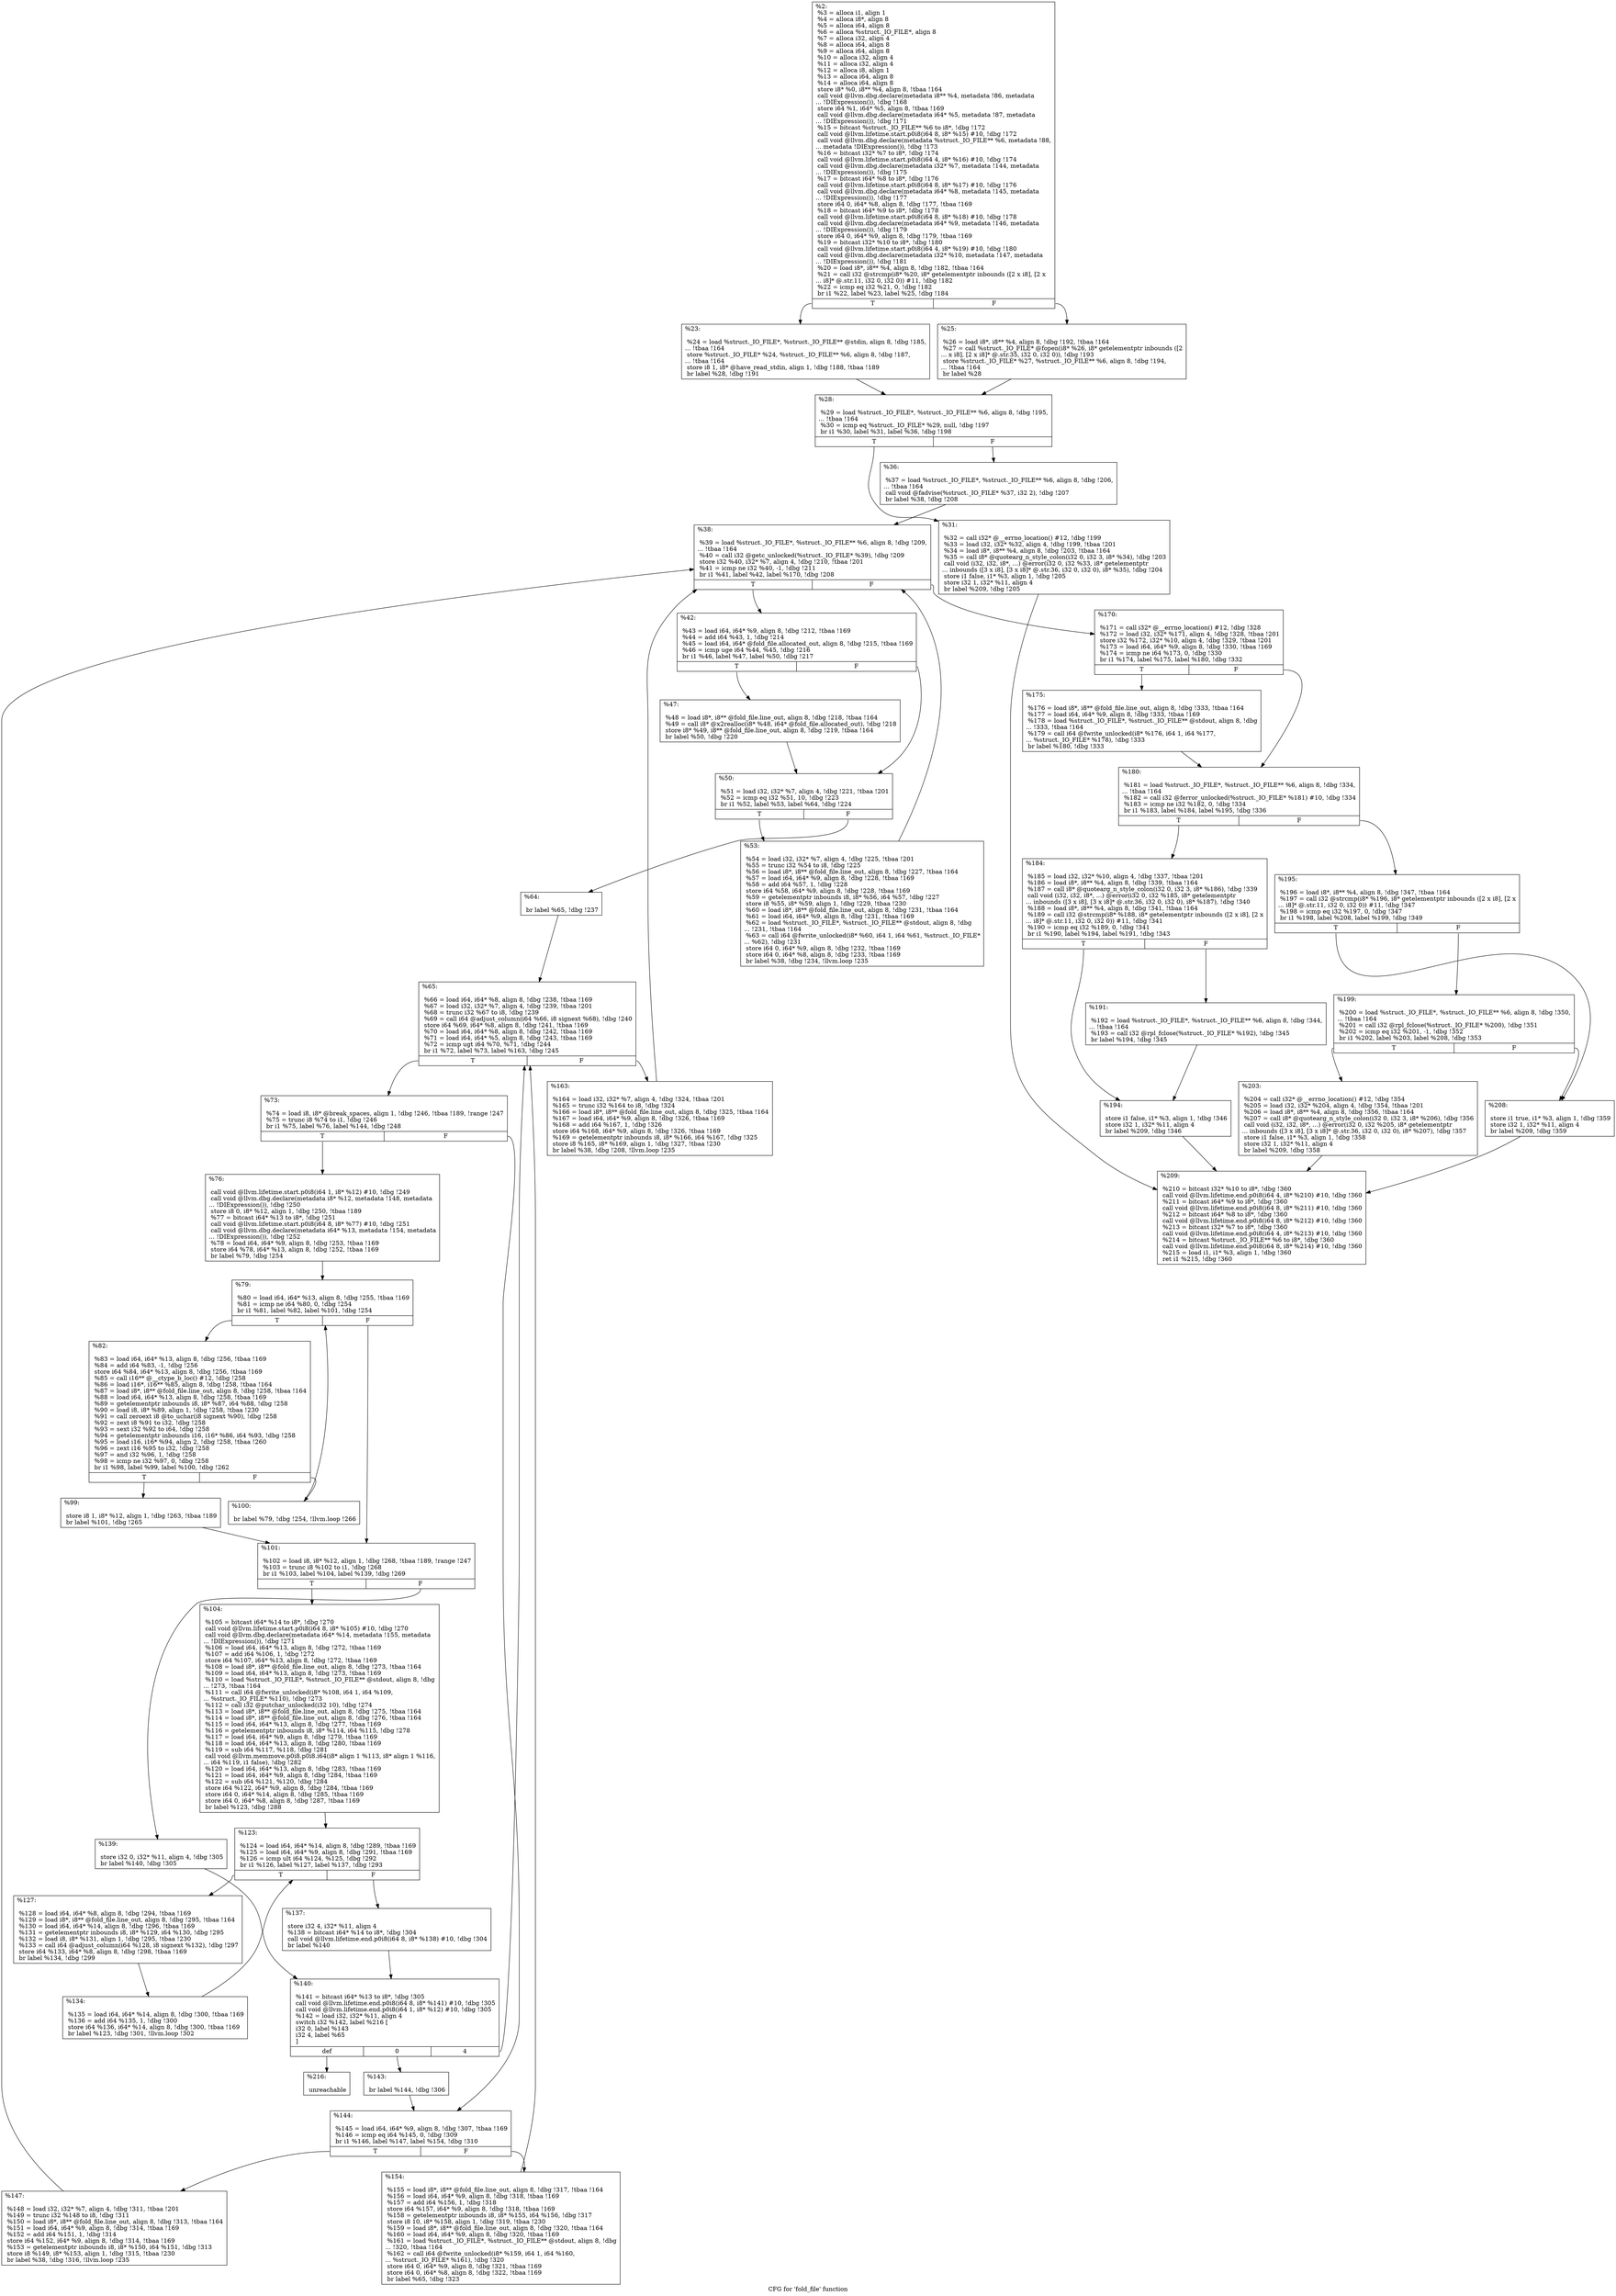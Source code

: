 digraph "CFG for 'fold_file' function" {
	label="CFG for 'fold_file' function";

	Node0x18cdfd0 [shape=record,label="{%2:\l  %3 = alloca i1, align 1\l  %4 = alloca i8*, align 8\l  %5 = alloca i64, align 8\l  %6 = alloca %struct._IO_FILE*, align 8\l  %7 = alloca i32, align 4\l  %8 = alloca i64, align 8\l  %9 = alloca i64, align 8\l  %10 = alloca i32, align 4\l  %11 = alloca i32, align 4\l  %12 = alloca i8, align 1\l  %13 = alloca i64, align 8\l  %14 = alloca i64, align 8\l  store i8* %0, i8** %4, align 8, !tbaa !164\l  call void @llvm.dbg.declare(metadata i8** %4, metadata !86, metadata\l... !DIExpression()), !dbg !168\l  store i64 %1, i64* %5, align 8, !tbaa !169\l  call void @llvm.dbg.declare(metadata i64* %5, metadata !87, metadata\l... !DIExpression()), !dbg !171\l  %15 = bitcast %struct._IO_FILE** %6 to i8*, !dbg !172\l  call void @llvm.lifetime.start.p0i8(i64 8, i8* %15) #10, !dbg !172\l  call void @llvm.dbg.declare(metadata %struct._IO_FILE** %6, metadata !88,\l... metadata !DIExpression()), !dbg !173\l  %16 = bitcast i32* %7 to i8*, !dbg !174\l  call void @llvm.lifetime.start.p0i8(i64 4, i8* %16) #10, !dbg !174\l  call void @llvm.dbg.declare(metadata i32* %7, metadata !144, metadata\l... !DIExpression()), !dbg !175\l  %17 = bitcast i64* %8 to i8*, !dbg !176\l  call void @llvm.lifetime.start.p0i8(i64 8, i8* %17) #10, !dbg !176\l  call void @llvm.dbg.declare(metadata i64* %8, metadata !145, metadata\l... !DIExpression()), !dbg !177\l  store i64 0, i64* %8, align 8, !dbg !177, !tbaa !169\l  %18 = bitcast i64* %9 to i8*, !dbg !178\l  call void @llvm.lifetime.start.p0i8(i64 8, i8* %18) #10, !dbg !178\l  call void @llvm.dbg.declare(metadata i64* %9, metadata !146, metadata\l... !DIExpression()), !dbg !179\l  store i64 0, i64* %9, align 8, !dbg !179, !tbaa !169\l  %19 = bitcast i32* %10 to i8*, !dbg !180\l  call void @llvm.lifetime.start.p0i8(i64 4, i8* %19) #10, !dbg !180\l  call void @llvm.dbg.declare(metadata i32* %10, metadata !147, metadata\l... !DIExpression()), !dbg !181\l  %20 = load i8*, i8** %4, align 8, !dbg !182, !tbaa !164\l  %21 = call i32 @strcmp(i8* %20, i8* getelementptr inbounds ([2 x i8], [2 x\l... i8]* @.str.11, i32 0, i32 0)) #11, !dbg !182\l  %22 = icmp eq i32 %21, 0, !dbg !182\l  br i1 %22, label %23, label %25, !dbg !184\l|{<s0>T|<s1>F}}"];
	Node0x18cdfd0:s0 -> Node0x18bdb60;
	Node0x18cdfd0:s1 -> Node0x18bdbb0;
	Node0x18bdb60 [shape=record,label="{%23:\l\l  %24 = load %struct._IO_FILE*, %struct._IO_FILE** @stdin, align 8, !dbg !185,\l... !tbaa !164\l  store %struct._IO_FILE* %24, %struct._IO_FILE** %6, align 8, !dbg !187,\l... !tbaa !164\l  store i8 1, i8* @have_read_stdin, align 1, !dbg !188, !tbaa !189\l  br label %28, !dbg !191\l}"];
	Node0x18bdb60 -> Node0x18bdc00;
	Node0x18bdbb0 [shape=record,label="{%25:\l\l  %26 = load i8*, i8** %4, align 8, !dbg !192, !tbaa !164\l  %27 = call %struct._IO_FILE* @fopen(i8* %26, i8* getelementptr inbounds ([2\l... x i8], [2 x i8]* @.str.35, i32 0, i32 0)), !dbg !193\l  store %struct._IO_FILE* %27, %struct._IO_FILE** %6, align 8, !dbg !194,\l... !tbaa !164\l  br label %28\l}"];
	Node0x18bdbb0 -> Node0x18bdc00;
	Node0x18bdc00 [shape=record,label="{%28:\l\l  %29 = load %struct._IO_FILE*, %struct._IO_FILE** %6, align 8, !dbg !195,\l... !tbaa !164\l  %30 = icmp eq %struct._IO_FILE* %29, null, !dbg !197\l  br i1 %30, label %31, label %36, !dbg !198\l|{<s0>T|<s1>F}}"];
	Node0x18bdc00:s0 -> Node0x18bdc50;
	Node0x18bdc00:s1 -> Node0x18bdca0;
	Node0x18bdc50 [shape=record,label="{%31:\l\l  %32 = call i32* @__errno_location() #12, !dbg !199\l  %33 = load i32, i32* %32, align 4, !dbg !199, !tbaa !201\l  %34 = load i8*, i8** %4, align 8, !dbg !203, !tbaa !164\l  %35 = call i8* @quotearg_n_style_colon(i32 0, i32 3, i8* %34), !dbg !203\l  call void (i32, i32, i8*, ...) @error(i32 0, i32 %33, i8* getelementptr\l... inbounds ([3 x i8], [3 x i8]* @.str.36, i32 0, i32 0), i8* %35), !dbg !204\l  store i1 false, i1* %3, align 1, !dbg !205\l  store i32 1, i32* %11, align 4\l  br label %209, !dbg !205\l}"];
	Node0x18bdc50 -> Node0x18cfcd0;
	Node0x18bdca0 [shape=record,label="{%36:\l\l  %37 = load %struct._IO_FILE*, %struct._IO_FILE** %6, align 8, !dbg !206,\l... !tbaa !164\l  call void @fadvise(%struct._IO_FILE* %37, i32 2), !dbg !207\l  br label %38, !dbg !208\l}"];
	Node0x18bdca0 -> Node0x18bdcf0;
	Node0x18bdcf0 [shape=record,label="{%38:\l\l  %39 = load %struct._IO_FILE*, %struct._IO_FILE** %6, align 8, !dbg !209,\l... !tbaa !164\l  %40 = call i32 @getc_unlocked(%struct._IO_FILE* %39), !dbg !209\l  store i32 %40, i32* %7, align 4, !dbg !210, !tbaa !201\l  %41 = icmp ne i32 %40, -1, !dbg !211\l  br i1 %41, label %42, label %170, !dbg !208\l|{<s0>T|<s1>F}}"];
	Node0x18bdcf0:s0 -> Node0x18bdd40;
	Node0x18bdcf0:s1 -> Node0x18be510;
	Node0x18bdd40 [shape=record,label="{%42:\l\l  %43 = load i64, i64* %9, align 8, !dbg !212, !tbaa !169\l  %44 = add i64 %43, 1, !dbg !214\l  %45 = load i64, i64* @fold_file.allocated_out, align 8, !dbg !215, !tbaa !169\l  %46 = icmp uge i64 %44, %45, !dbg !216\l  br i1 %46, label %47, label %50, !dbg !217\l|{<s0>T|<s1>F}}"];
	Node0x18bdd40:s0 -> Node0x18bdd90;
	Node0x18bdd40:s1 -> Node0x18bdde0;
	Node0x18bdd90 [shape=record,label="{%47:\l\l  %48 = load i8*, i8** @fold_file.line_out, align 8, !dbg !218, !tbaa !164\l  %49 = call i8* @x2realloc(i8* %48, i64* @fold_file.allocated_out), !dbg !218\l  store i8* %49, i8** @fold_file.line_out, align 8, !dbg !219, !tbaa !164\l  br label %50, !dbg !220\l}"];
	Node0x18bdd90 -> Node0x18bdde0;
	Node0x18bdde0 [shape=record,label="{%50:\l\l  %51 = load i32, i32* %7, align 4, !dbg !221, !tbaa !201\l  %52 = icmp eq i32 %51, 10, !dbg !223\l  br i1 %52, label %53, label %64, !dbg !224\l|{<s0>T|<s1>F}}"];
	Node0x18bdde0:s0 -> Node0x18bde30;
	Node0x18bdde0:s1 -> Node0x18bde80;
	Node0x18bde30 [shape=record,label="{%53:\l\l  %54 = load i32, i32* %7, align 4, !dbg !225, !tbaa !201\l  %55 = trunc i32 %54 to i8, !dbg !225\l  %56 = load i8*, i8** @fold_file.line_out, align 8, !dbg !227, !tbaa !164\l  %57 = load i64, i64* %9, align 8, !dbg !228, !tbaa !169\l  %58 = add i64 %57, 1, !dbg !228\l  store i64 %58, i64* %9, align 8, !dbg !228, !tbaa !169\l  %59 = getelementptr inbounds i8, i8* %56, i64 %57, !dbg !227\l  store i8 %55, i8* %59, align 1, !dbg !229, !tbaa !230\l  %60 = load i8*, i8** @fold_file.line_out, align 8, !dbg !231, !tbaa !164\l  %61 = load i64, i64* %9, align 8, !dbg !231, !tbaa !169\l  %62 = load %struct._IO_FILE*, %struct._IO_FILE** @stdout, align 8, !dbg\l... !231, !tbaa !164\l  %63 = call i64 @fwrite_unlocked(i8* %60, i64 1, i64 %61, %struct._IO_FILE*\l... %62), !dbg !231\l  store i64 0, i64* %9, align 8, !dbg !232, !tbaa !169\l  store i64 0, i64* %8, align 8, !dbg !233, !tbaa !169\l  br label %38, !dbg !234, !llvm.loop !235\l}"];
	Node0x18bde30 -> Node0x18bdcf0;
	Node0x18bde80 [shape=record,label="{%64:\l\l  br label %65, !dbg !237\l}"];
	Node0x18bde80 -> Node0x18bded0;
	Node0x18bded0 [shape=record,label="{%65:\l\l  %66 = load i64, i64* %8, align 8, !dbg !238, !tbaa !169\l  %67 = load i32, i32* %7, align 4, !dbg !239, !tbaa !201\l  %68 = trunc i32 %67 to i8, !dbg !239\l  %69 = call i64 @adjust_column(i64 %66, i8 signext %68), !dbg !240\l  store i64 %69, i64* %8, align 8, !dbg !241, !tbaa !169\l  %70 = load i64, i64* %8, align 8, !dbg !242, !tbaa !169\l  %71 = load i64, i64* %5, align 8, !dbg !243, !tbaa !169\l  %72 = icmp ugt i64 %70, %71, !dbg !244\l  br i1 %72, label %73, label %163, !dbg !245\l|{<s0>T|<s1>F}}"];
	Node0x18bded0:s0 -> Node0x18bdf20;
	Node0x18bded0:s1 -> Node0x18be4c0;
	Node0x18bdf20 [shape=record,label="{%73:\l\l  %74 = load i8, i8* @break_spaces, align 1, !dbg !246, !tbaa !189, !range !247\l  %75 = trunc i8 %74 to i1, !dbg !246\l  br i1 %75, label %76, label %144, !dbg !248\l|{<s0>T|<s1>F}}"];
	Node0x18bdf20:s0 -> Node0x18bdf70;
	Node0x18bdf20:s1 -> Node0x18be3d0;
	Node0x18bdf70 [shape=record,label="{%76:\l\l  call void @llvm.lifetime.start.p0i8(i64 1, i8* %12) #10, !dbg !249\l  call void @llvm.dbg.declare(metadata i8* %12, metadata !148, metadata\l... !DIExpression()), !dbg !250\l  store i8 0, i8* %12, align 1, !dbg !250, !tbaa !189\l  %77 = bitcast i64* %13 to i8*, !dbg !251\l  call void @llvm.lifetime.start.p0i8(i64 8, i8* %77) #10, !dbg !251\l  call void @llvm.dbg.declare(metadata i64* %13, metadata !154, metadata\l... !DIExpression()), !dbg !252\l  %78 = load i64, i64* %9, align 8, !dbg !253, !tbaa !169\l  store i64 %78, i64* %13, align 8, !dbg !252, !tbaa !169\l  br label %79, !dbg !254\l}"];
	Node0x18bdf70 -> Node0x18bdfc0;
	Node0x18bdfc0 [shape=record,label="{%79:\l\l  %80 = load i64, i64* %13, align 8, !dbg !255, !tbaa !169\l  %81 = icmp ne i64 %80, 0, !dbg !254\l  br i1 %81, label %82, label %101, !dbg !254\l|{<s0>T|<s1>F}}"];
	Node0x18bdfc0:s0 -> Node0x18be010;
	Node0x18bdfc0:s1 -> Node0x18be100;
	Node0x18be010 [shape=record,label="{%82:\l\l  %83 = load i64, i64* %13, align 8, !dbg !256, !tbaa !169\l  %84 = add i64 %83, -1, !dbg !256\l  store i64 %84, i64* %13, align 8, !dbg !256, !tbaa !169\l  %85 = call i16** @__ctype_b_loc() #12, !dbg !258\l  %86 = load i16*, i16** %85, align 8, !dbg !258, !tbaa !164\l  %87 = load i8*, i8** @fold_file.line_out, align 8, !dbg !258, !tbaa !164\l  %88 = load i64, i64* %13, align 8, !dbg !258, !tbaa !169\l  %89 = getelementptr inbounds i8, i8* %87, i64 %88, !dbg !258\l  %90 = load i8, i8* %89, align 1, !dbg !258, !tbaa !230\l  %91 = call zeroext i8 @to_uchar(i8 signext %90), !dbg !258\l  %92 = zext i8 %91 to i32, !dbg !258\l  %93 = sext i32 %92 to i64, !dbg !258\l  %94 = getelementptr inbounds i16, i16* %86, i64 %93, !dbg !258\l  %95 = load i16, i16* %94, align 2, !dbg !258, !tbaa !260\l  %96 = zext i16 %95 to i32, !dbg !258\l  %97 = and i32 %96, 1, !dbg !258\l  %98 = icmp ne i32 %97, 0, !dbg !258\l  br i1 %98, label %99, label %100, !dbg !262\l|{<s0>T|<s1>F}}"];
	Node0x18be010:s0 -> Node0x18be060;
	Node0x18be010:s1 -> Node0x18be0b0;
	Node0x18be060 [shape=record,label="{%99:\l\l  store i8 1, i8* %12, align 1, !dbg !263, !tbaa !189\l  br label %101, !dbg !265\l}"];
	Node0x18be060 -> Node0x18be100;
	Node0x18be0b0 [shape=record,label="{%100:\l\l  br label %79, !dbg !254, !llvm.loop !266\l}"];
	Node0x18be0b0 -> Node0x18bdfc0;
	Node0x18be100 [shape=record,label="{%101:\l\l  %102 = load i8, i8* %12, align 1, !dbg !268, !tbaa !189, !range !247\l  %103 = trunc i8 %102 to i1, !dbg !268\l  br i1 %103, label %104, label %139, !dbg !269\l|{<s0>T|<s1>F}}"];
	Node0x18be100:s0 -> Node0x18be150;
	Node0x18be100:s1 -> Node0x18be2e0;
	Node0x18be150 [shape=record,label="{%104:\l\l  %105 = bitcast i64* %14 to i8*, !dbg !270\l  call void @llvm.lifetime.start.p0i8(i64 8, i8* %105) #10, !dbg !270\l  call void @llvm.dbg.declare(metadata i64* %14, metadata !155, metadata\l... !DIExpression()), !dbg !271\l  %106 = load i64, i64* %13, align 8, !dbg !272, !tbaa !169\l  %107 = add i64 %106, 1, !dbg !272\l  store i64 %107, i64* %13, align 8, !dbg !272, !tbaa !169\l  %108 = load i8*, i8** @fold_file.line_out, align 8, !dbg !273, !tbaa !164\l  %109 = load i64, i64* %13, align 8, !dbg !273, !tbaa !169\l  %110 = load %struct._IO_FILE*, %struct._IO_FILE** @stdout, align 8, !dbg\l... !273, !tbaa !164\l  %111 = call i64 @fwrite_unlocked(i8* %108, i64 1, i64 %109,\l... %struct._IO_FILE* %110), !dbg !273\l  %112 = call i32 @putchar_unlocked(i32 10), !dbg !274\l  %113 = load i8*, i8** @fold_file.line_out, align 8, !dbg !275, !tbaa !164\l  %114 = load i8*, i8** @fold_file.line_out, align 8, !dbg !276, !tbaa !164\l  %115 = load i64, i64* %13, align 8, !dbg !277, !tbaa !169\l  %116 = getelementptr inbounds i8, i8* %114, i64 %115, !dbg !278\l  %117 = load i64, i64* %9, align 8, !dbg !279, !tbaa !169\l  %118 = load i64, i64* %13, align 8, !dbg !280, !tbaa !169\l  %119 = sub i64 %117, %118, !dbg !281\l  call void @llvm.memmove.p0i8.p0i8.i64(i8* align 1 %113, i8* align 1 %116,\l... i64 %119, i1 false), !dbg !282\l  %120 = load i64, i64* %13, align 8, !dbg !283, !tbaa !169\l  %121 = load i64, i64* %9, align 8, !dbg !284, !tbaa !169\l  %122 = sub i64 %121, %120, !dbg !284\l  store i64 %122, i64* %9, align 8, !dbg !284, !tbaa !169\l  store i64 0, i64* %14, align 8, !dbg !285, !tbaa !169\l  store i64 0, i64* %8, align 8, !dbg !287, !tbaa !169\l  br label %123, !dbg !288\l}"];
	Node0x18be150 -> Node0x18be1a0;
	Node0x18be1a0 [shape=record,label="{%123:\l\l  %124 = load i64, i64* %14, align 8, !dbg !289, !tbaa !169\l  %125 = load i64, i64* %9, align 8, !dbg !291, !tbaa !169\l  %126 = icmp ult i64 %124, %125, !dbg !292\l  br i1 %126, label %127, label %137, !dbg !293\l|{<s0>T|<s1>F}}"];
	Node0x18be1a0:s0 -> Node0x18be1f0;
	Node0x18be1a0:s1 -> Node0x18be290;
	Node0x18be1f0 [shape=record,label="{%127:\l\l  %128 = load i64, i64* %8, align 8, !dbg !294, !tbaa !169\l  %129 = load i8*, i8** @fold_file.line_out, align 8, !dbg !295, !tbaa !164\l  %130 = load i64, i64* %14, align 8, !dbg !296, !tbaa !169\l  %131 = getelementptr inbounds i8, i8* %129, i64 %130, !dbg !295\l  %132 = load i8, i8* %131, align 1, !dbg !295, !tbaa !230\l  %133 = call i64 @adjust_column(i64 %128, i8 signext %132), !dbg !297\l  store i64 %133, i64* %8, align 8, !dbg !298, !tbaa !169\l  br label %134, !dbg !299\l}"];
	Node0x18be1f0 -> Node0x18be240;
	Node0x18be240 [shape=record,label="{%134:\l\l  %135 = load i64, i64* %14, align 8, !dbg !300, !tbaa !169\l  %136 = add i64 %135, 1, !dbg !300\l  store i64 %136, i64* %14, align 8, !dbg !300, !tbaa !169\l  br label %123, !dbg !301, !llvm.loop !302\l}"];
	Node0x18be240 -> Node0x18be1a0;
	Node0x18be290 [shape=record,label="{%137:\l\l  store i32 4, i32* %11, align 4\l  %138 = bitcast i64* %14 to i8*, !dbg !304\l  call void @llvm.lifetime.end.p0i8(i64 8, i8* %138) #10, !dbg !304\l  br label %140\l}"];
	Node0x18be290 -> Node0x18be330;
	Node0x18be2e0 [shape=record,label="{%139:\l\l  store i32 0, i32* %11, align 4, !dbg !305\l  br label %140, !dbg !305\l}"];
	Node0x18be2e0 -> Node0x18be330;
	Node0x18be330 [shape=record,label="{%140:\l\l  %141 = bitcast i64* %13 to i8*, !dbg !305\l  call void @llvm.lifetime.end.p0i8(i64 8, i8* %141) #10, !dbg !305\l  call void @llvm.lifetime.end.p0i8(i64 1, i8* %12) #10, !dbg !305\l  %142 = load i32, i32* %11, align 4\l  switch i32 %142, label %216 [\l    i32 0, label %143\l    i32 4, label %65\l  ]\l|{<s0>def|<s1>0|<s2>4}}"];
	Node0x18be330:s0 -> Node0x18cfd20;
	Node0x18be330:s1 -> Node0x18be380;
	Node0x18be330:s2 -> Node0x18bded0;
	Node0x18be380 [shape=record,label="{%143:\l\l  br label %144, !dbg !306\l}"];
	Node0x18be380 -> Node0x18be3d0;
	Node0x18be3d0 [shape=record,label="{%144:\l\l  %145 = load i64, i64* %9, align 8, !dbg !307, !tbaa !169\l  %146 = icmp eq i64 %145, 0, !dbg !309\l  br i1 %146, label %147, label %154, !dbg !310\l|{<s0>T|<s1>F}}"];
	Node0x18be3d0:s0 -> Node0x18be420;
	Node0x18be3d0:s1 -> Node0x18be470;
	Node0x18be420 [shape=record,label="{%147:\l\l  %148 = load i32, i32* %7, align 4, !dbg !311, !tbaa !201\l  %149 = trunc i32 %148 to i8, !dbg !311\l  %150 = load i8*, i8** @fold_file.line_out, align 8, !dbg !313, !tbaa !164\l  %151 = load i64, i64* %9, align 8, !dbg !314, !tbaa !169\l  %152 = add i64 %151, 1, !dbg !314\l  store i64 %152, i64* %9, align 8, !dbg !314, !tbaa !169\l  %153 = getelementptr inbounds i8, i8* %150, i64 %151, !dbg !313\l  store i8 %149, i8* %153, align 1, !dbg !315, !tbaa !230\l  br label %38, !dbg !316, !llvm.loop !235\l}"];
	Node0x18be420 -> Node0x18bdcf0;
	Node0x18be470 [shape=record,label="{%154:\l\l  %155 = load i8*, i8** @fold_file.line_out, align 8, !dbg !317, !tbaa !164\l  %156 = load i64, i64* %9, align 8, !dbg !318, !tbaa !169\l  %157 = add i64 %156, 1, !dbg !318\l  store i64 %157, i64* %9, align 8, !dbg !318, !tbaa !169\l  %158 = getelementptr inbounds i8, i8* %155, i64 %156, !dbg !317\l  store i8 10, i8* %158, align 1, !dbg !319, !tbaa !230\l  %159 = load i8*, i8** @fold_file.line_out, align 8, !dbg !320, !tbaa !164\l  %160 = load i64, i64* %9, align 8, !dbg !320, !tbaa !169\l  %161 = load %struct._IO_FILE*, %struct._IO_FILE** @stdout, align 8, !dbg\l... !320, !tbaa !164\l  %162 = call i64 @fwrite_unlocked(i8* %159, i64 1, i64 %160,\l... %struct._IO_FILE* %161), !dbg !320\l  store i64 0, i64* %9, align 8, !dbg !321, !tbaa !169\l  store i64 0, i64* %8, align 8, !dbg !322, !tbaa !169\l  br label %65, !dbg !323\l}"];
	Node0x18be470 -> Node0x18bded0;
	Node0x18be4c0 [shape=record,label="{%163:\l\l  %164 = load i32, i32* %7, align 4, !dbg !324, !tbaa !201\l  %165 = trunc i32 %164 to i8, !dbg !324\l  %166 = load i8*, i8** @fold_file.line_out, align 8, !dbg !325, !tbaa !164\l  %167 = load i64, i64* %9, align 8, !dbg !326, !tbaa !169\l  %168 = add i64 %167, 1, !dbg !326\l  store i64 %168, i64* %9, align 8, !dbg !326, !tbaa !169\l  %169 = getelementptr inbounds i8, i8* %166, i64 %167, !dbg !325\l  store i8 %165, i8* %169, align 1, !dbg !327, !tbaa !230\l  br label %38, !dbg !208, !llvm.loop !235\l}"];
	Node0x18be4c0 -> Node0x18bdcf0;
	Node0x18be510 [shape=record,label="{%170:\l\l  %171 = call i32* @__errno_location() #12, !dbg !328\l  %172 = load i32, i32* %171, align 4, !dbg !328, !tbaa !201\l  store i32 %172, i32* %10, align 4, !dbg !329, !tbaa !201\l  %173 = load i64, i64* %9, align 8, !dbg !330, !tbaa !169\l  %174 = icmp ne i64 %173, 0, !dbg !330\l  br i1 %174, label %175, label %180, !dbg !332\l|{<s0>T|<s1>F}}"];
	Node0x18be510:s0 -> Node0x18be560;
	Node0x18be510:s1 -> Node0x18be5b0;
	Node0x18be560 [shape=record,label="{%175:\l\l  %176 = load i8*, i8** @fold_file.line_out, align 8, !dbg !333, !tbaa !164\l  %177 = load i64, i64* %9, align 8, !dbg !333, !tbaa !169\l  %178 = load %struct._IO_FILE*, %struct._IO_FILE** @stdout, align 8, !dbg\l... !333, !tbaa !164\l  %179 = call i64 @fwrite_unlocked(i8* %176, i64 1, i64 %177,\l... %struct._IO_FILE* %178), !dbg !333\l  br label %180, !dbg !333\l}"];
	Node0x18be560 -> Node0x18be5b0;
	Node0x18be5b0 [shape=record,label="{%180:\l\l  %181 = load %struct._IO_FILE*, %struct._IO_FILE** %6, align 8, !dbg !334,\l... !tbaa !164\l  %182 = call i32 @ferror_unlocked(%struct._IO_FILE* %181) #10, !dbg !334\l  %183 = icmp ne i32 %182, 0, !dbg !334\l  br i1 %183, label %184, label %195, !dbg !336\l|{<s0>T|<s1>F}}"];
	Node0x18be5b0:s0 -> Node0x18be600;
	Node0x18be5b0:s1 -> Node0x18be6f0;
	Node0x18be600 [shape=record,label="{%184:\l\l  %185 = load i32, i32* %10, align 4, !dbg !337, !tbaa !201\l  %186 = load i8*, i8** %4, align 8, !dbg !339, !tbaa !164\l  %187 = call i8* @quotearg_n_style_colon(i32 0, i32 3, i8* %186), !dbg !339\l  call void (i32, i32, i8*, ...) @error(i32 0, i32 %185, i8* getelementptr\l... inbounds ([3 x i8], [3 x i8]* @.str.36, i32 0, i32 0), i8* %187), !dbg !340\l  %188 = load i8*, i8** %4, align 8, !dbg !341, !tbaa !164\l  %189 = call i32 @strcmp(i8* %188, i8* getelementptr inbounds ([2 x i8], [2 x\l... i8]* @.str.11, i32 0, i32 0)) #11, !dbg !341\l  %190 = icmp eq i32 %189, 0, !dbg !341\l  br i1 %190, label %194, label %191, !dbg !343\l|{<s0>T|<s1>F}}"];
	Node0x18be600:s0 -> Node0x18be6a0;
	Node0x18be600:s1 -> Node0x18be650;
	Node0x18be650 [shape=record,label="{%191:\l\l  %192 = load %struct._IO_FILE*, %struct._IO_FILE** %6, align 8, !dbg !344,\l... !tbaa !164\l  %193 = call i32 @rpl_fclose(%struct._IO_FILE* %192), !dbg !345\l  br label %194, !dbg !345\l}"];
	Node0x18be650 -> Node0x18be6a0;
	Node0x18be6a0 [shape=record,label="{%194:\l\l  store i1 false, i1* %3, align 1, !dbg !346\l  store i32 1, i32* %11, align 4\l  br label %209, !dbg !346\l}"];
	Node0x18be6a0 -> Node0x18cfcd0;
	Node0x18be6f0 [shape=record,label="{%195:\l\l  %196 = load i8*, i8** %4, align 8, !dbg !347, !tbaa !164\l  %197 = call i32 @strcmp(i8* %196, i8* getelementptr inbounds ([2 x i8], [2 x\l... i8]* @.str.11, i32 0, i32 0)) #11, !dbg !347\l  %198 = icmp eq i32 %197, 0, !dbg !347\l  br i1 %198, label %208, label %199, !dbg !349\l|{<s0>T|<s1>F}}"];
	Node0x18be6f0:s0 -> Node0x18cfc80;
	Node0x18be6f0:s1 -> Node0x18be740;
	Node0x18be740 [shape=record,label="{%199:\l\l  %200 = load %struct._IO_FILE*, %struct._IO_FILE** %6, align 8, !dbg !350,\l... !tbaa !164\l  %201 = call i32 @rpl_fclose(%struct._IO_FILE* %200), !dbg !351\l  %202 = icmp eq i32 %201, -1, !dbg !352\l  br i1 %202, label %203, label %208, !dbg !353\l|{<s0>T|<s1>F}}"];
	Node0x18be740:s0 -> Node0x18cfc30;
	Node0x18be740:s1 -> Node0x18cfc80;
	Node0x18cfc30 [shape=record,label="{%203:\l\l  %204 = call i32* @__errno_location() #12, !dbg !354\l  %205 = load i32, i32* %204, align 4, !dbg !354, !tbaa !201\l  %206 = load i8*, i8** %4, align 8, !dbg !356, !tbaa !164\l  %207 = call i8* @quotearg_n_style_colon(i32 0, i32 3, i8* %206), !dbg !356\l  call void (i32, i32, i8*, ...) @error(i32 0, i32 %205, i8* getelementptr\l... inbounds ([3 x i8], [3 x i8]* @.str.36, i32 0, i32 0), i8* %207), !dbg !357\l  store i1 false, i1* %3, align 1, !dbg !358\l  store i32 1, i32* %11, align 4\l  br label %209, !dbg !358\l}"];
	Node0x18cfc30 -> Node0x18cfcd0;
	Node0x18cfc80 [shape=record,label="{%208:\l\l  store i1 true, i1* %3, align 1, !dbg !359\l  store i32 1, i32* %11, align 4\l  br label %209, !dbg !359\l}"];
	Node0x18cfc80 -> Node0x18cfcd0;
	Node0x18cfcd0 [shape=record,label="{%209:\l\l  %210 = bitcast i32* %10 to i8*, !dbg !360\l  call void @llvm.lifetime.end.p0i8(i64 4, i8* %210) #10, !dbg !360\l  %211 = bitcast i64* %9 to i8*, !dbg !360\l  call void @llvm.lifetime.end.p0i8(i64 8, i8* %211) #10, !dbg !360\l  %212 = bitcast i64* %8 to i8*, !dbg !360\l  call void @llvm.lifetime.end.p0i8(i64 8, i8* %212) #10, !dbg !360\l  %213 = bitcast i32* %7 to i8*, !dbg !360\l  call void @llvm.lifetime.end.p0i8(i64 4, i8* %213) #10, !dbg !360\l  %214 = bitcast %struct._IO_FILE** %6 to i8*, !dbg !360\l  call void @llvm.lifetime.end.p0i8(i64 8, i8* %214) #10, !dbg !360\l  %215 = load i1, i1* %3, align 1, !dbg !360\l  ret i1 %215, !dbg !360\l}"];
	Node0x18cfd20 [shape=record,label="{%216:\l\l  unreachable\l}"];
}
